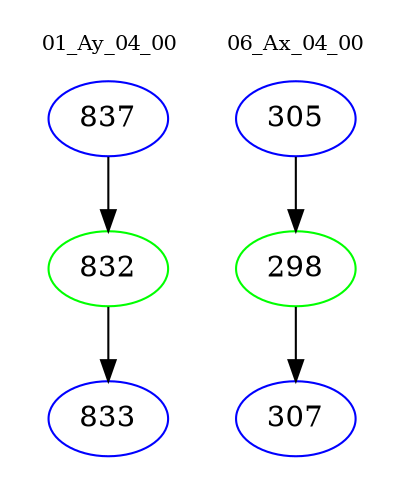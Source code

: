 digraph{
subgraph cluster_0 {
color = white
label = "01_Ay_04_00";
fontsize=10;
T0_837 [label="837", color="blue"]
T0_837 -> T0_832 [color="black"]
T0_832 [label="832", color="green"]
T0_832 -> T0_833 [color="black"]
T0_833 [label="833", color="blue"]
}
subgraph cluster_1 {
color = white
label = "06_Ax_04_00";
fontsize=10;
T1_305 [label="305", color="blue"]
T1_305 -> T1_298 [color="black"]
T1_298 [label="298", color="green"]
T1_298 -> T1_307 [color="black"]
T1_307 [label="307", color="blue"]
}
}
